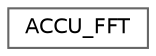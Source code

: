 digraph "Graphical Class Hierarchy"
{
 // LATEX_PDF_SIZE
  bgcolor="transparent";
  edge [fontname=Helvetica,fontsize=10,labelfontname=Helvetica,labelfontsize=10];
  node [fontname=Helvetica,fontsize=10,shape=box,height=0.2,width=0.4];
  rankdir="LR";
  Node0 [id="Node000000",label="ACCU_FFT",height=0.2,width=0.4,color="grey40", fillcolor="white", style="filled",URL="$struct_a_c_c_u___f_f_t.html",tooltip=" "];
}
